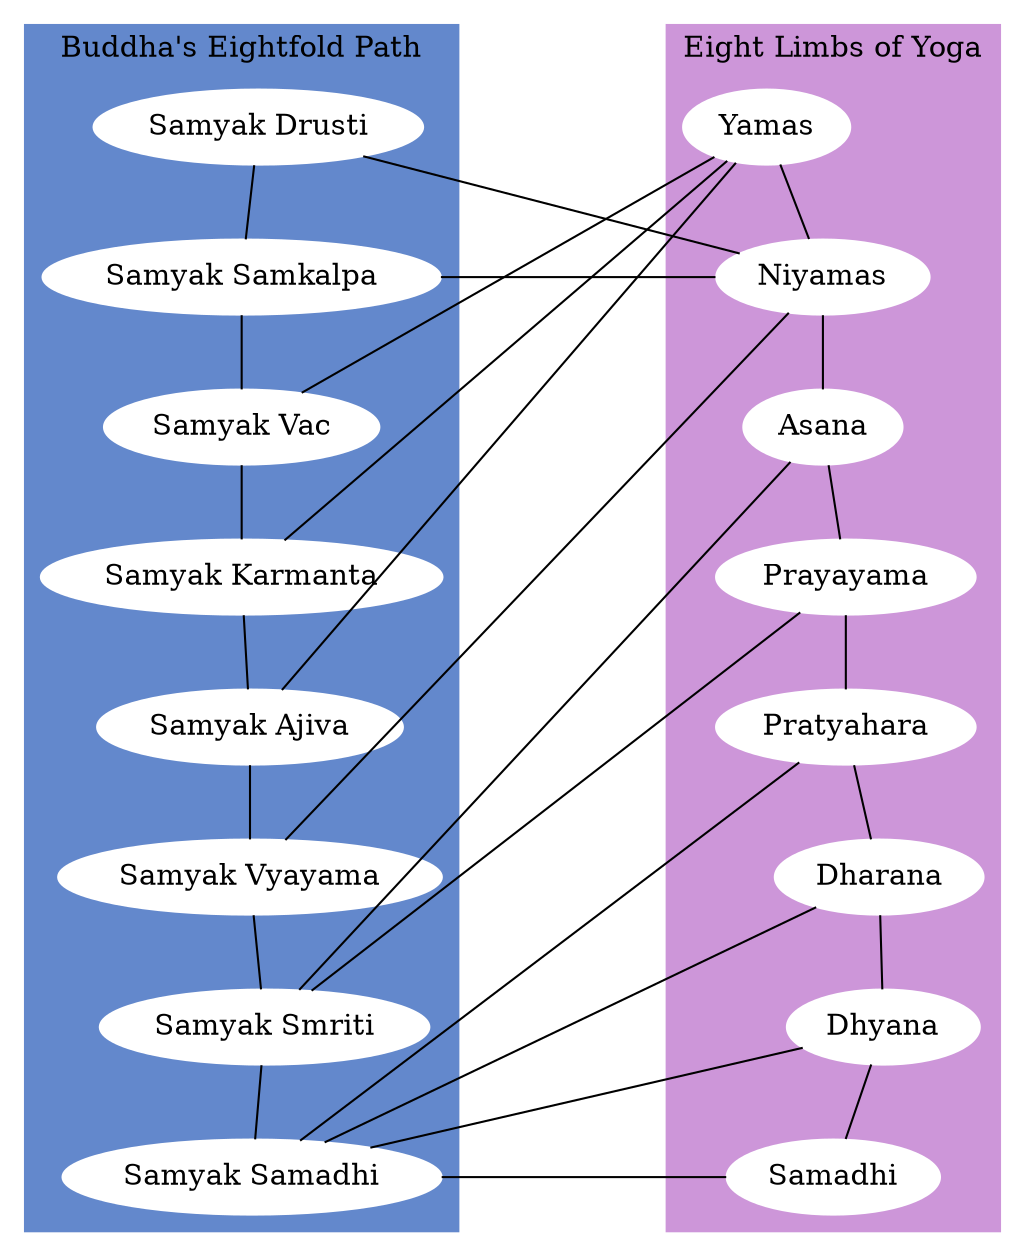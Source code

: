 graph G {

bgcolor="transparent";
  newrank=true;
  splines = false

  node [style=filled,color=white];
 
{
  rank = same; a0; b0; }
{
  rank = same; a1; b1; }
{
  rank = same; a2; b2; }
{
  rank = same; a3; b3; }
{
  rank = same; a4; b4; }
{
  rank = same; a5; b5; }
{
  rank = same; a6; b6; }
{
  rank = same; a7; b7; }

  a0 -- b1;
   a1 -- b1;
   a2 -- b0;
  a3 -- b0;
  a4 -- b0;
  a7 -- b7;
  a5 -- b1;
  a6 -- b2;
  a6 -- b3;
  a7 -- b6;
  a7 -- b4;
  a7 -- b5;



  subgraph cluster_0 {
    style=filled;
    color="#6388cc";
    node [style=filled,color=white];
    a0 -- a1 -- a2 -- a3 -- a4 -- a5 -- a6 -- a7;
    label = "Buddha's Eightfold Path";
  };

  subgraph cluster_1 {
    style=filled;
    color="#cd96d9";
    node [style=filled,color=white];
    b0 -- b1 -- b2 -- b3 -- b4 -- b5 -- b6 -- b7;
    label = "Eight Limbs of Yoga";
  }  ;
  
  a0 [label="Samyak Drusti"]
  a1 [label="Samyak Samkalpa"]
  a2 [label="Samyak Vac"]
  a3 [label="Samyak Karmanta"]
  a4 [label="Samyak Ajiva"]
  a5 [label="Samyak Vyayama"]
  a6 [label="Samyak Smriti"]
  a7 [label="Samyak Samadhi"]

  
  b0 [label="Yamas"]
  b1 [label="Niyamas"]
  b2 [label="Asana"]
  b3 [label="Prayayama"]
  b4 [label="Pratyahara"]
  b5 [label="Dharana"]
  b6 [label="Dhyana"]
  b7 [label="Samadhi"]
 
  
}